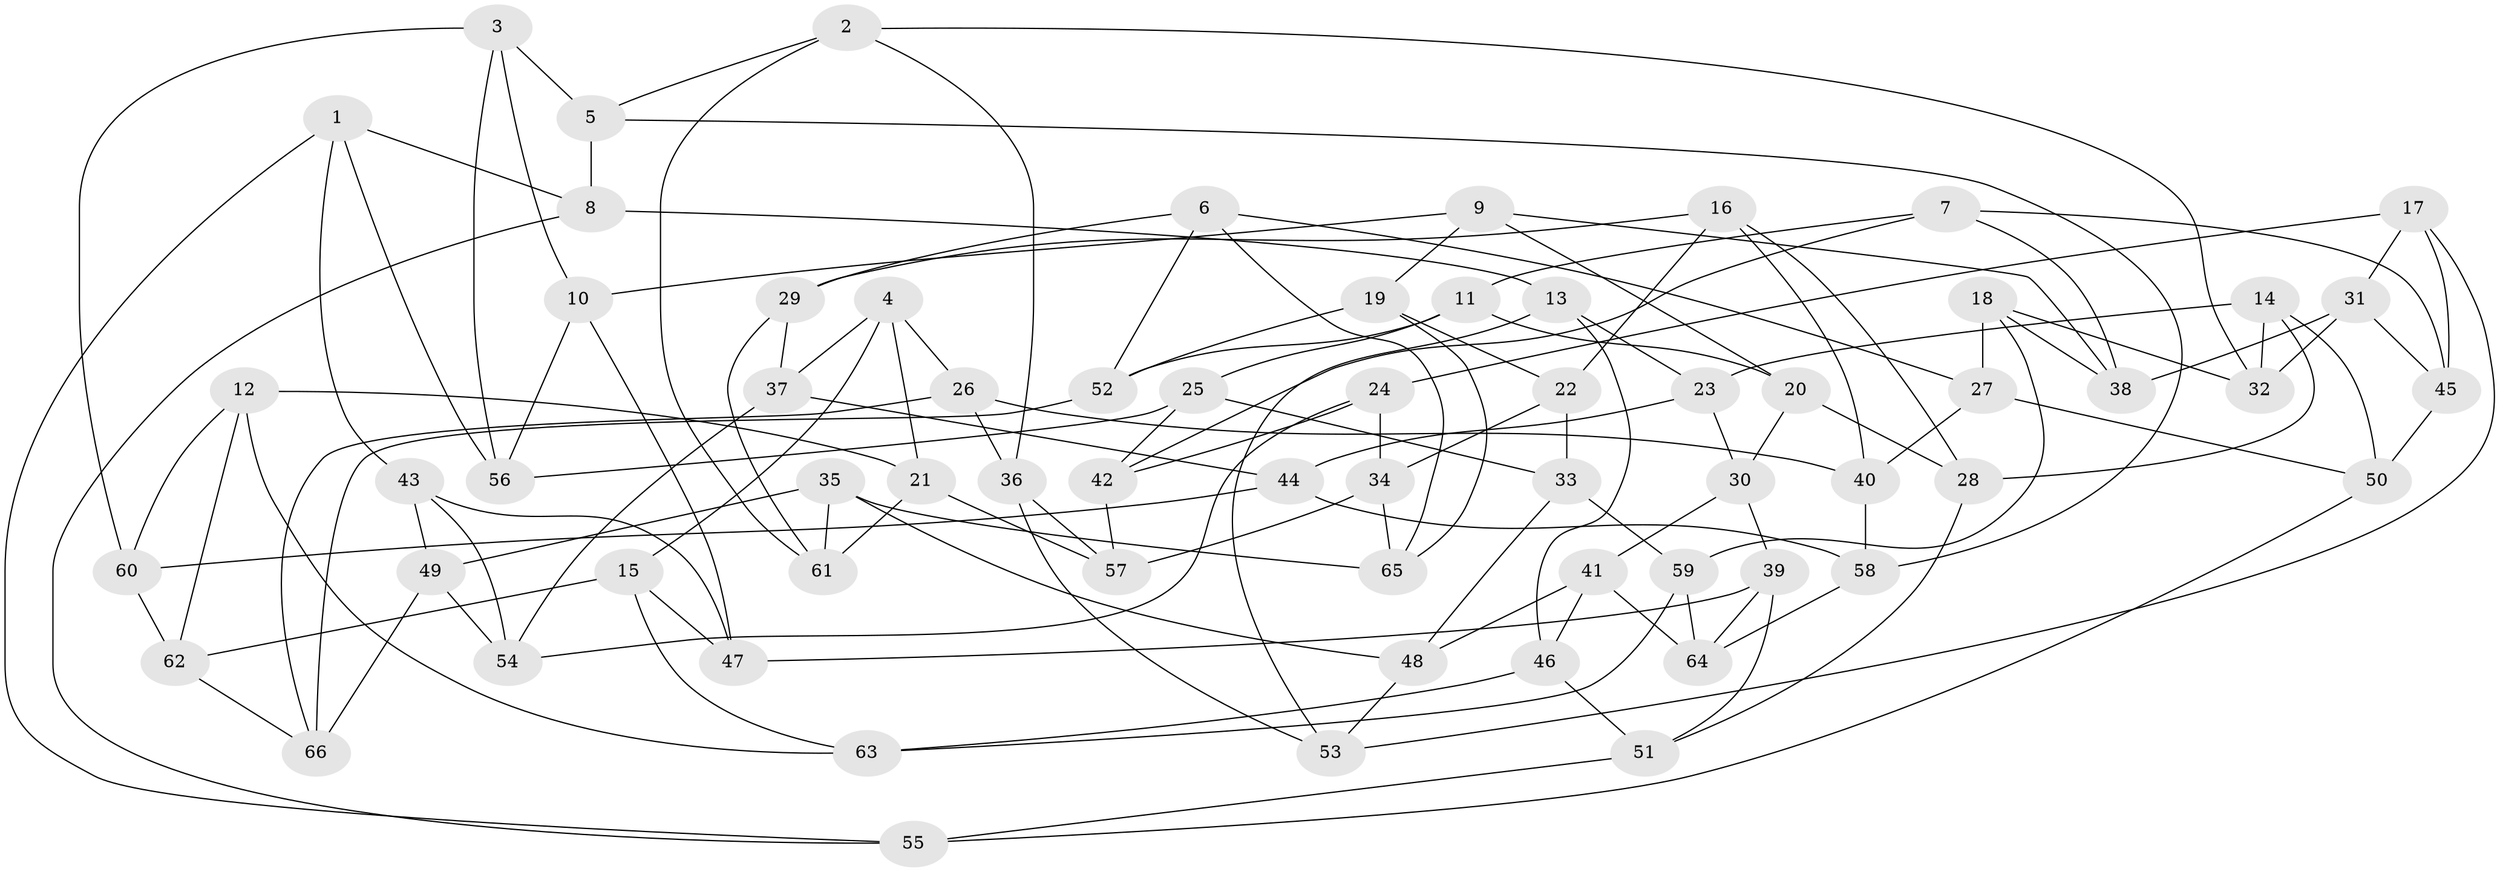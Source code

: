 // coarse degree distribution, {5: 0.15384615384615385, 6: 0.5384615384615384, 4: 0.2564102564102564, 3: 0.05128205128205128}
// Generated by graph-tools (version 1.1) at 2025/42/03/06/25 10:42:24]
// undirected, 66 vertices, 132 edges
graph export_dot {
graph [start="1"]
  node [color=gray90,style=filled];
  1;
  2;
  3;
  4;
  5;
  6;
  7;
  8;
  9;
  10;
  11;
  12;
  13;
  14;
  15;
  16;
  17;
  18;
  19;
  20;
  21;
  22;
  23;
  24;
  25;
  26;
  27;
  28;
  29;
  30;
  31;
  32;
  33;
  34;
  35;
  36;
  37;
  38;
  39;
  40;
  41;
  42;
  43;
  44;
  45;
  46;
  47;
  48;
  49;
  50;
  51;
  52;
  53;
  54;
  55;
  56;
  57;
  58;
  59;
  60;
  61;
  62;
  63;
  64;
  65;
  66;
  1 -- 8;
  1 -- 43;
  1 -- 55;
  1 -- 56;
  2 -- 36;
  2 -- 32;
  2 -- 61;
  2 -- 5;
  3 -- 60;
  3 -- 10;
  3 -- 56;
  3 -- 5;
  4 -- 21;
  4 -- 37;
  4 -- 15;
  4 -- 26;
  5 -- 8;
  5 -- 58;
  6 -- 29;
  6 -- 52;
  6 -- 65;
  6 -- 27;
  7 -- 42;
  7 -- 45;
  7 -- 38;
  7 -- 11;
  8 -- 55;
  8 -- 13;
  9 -- 38;
  9 -- 20;
  9 -- 19;
  9 -- 10;
  10 -- 56;
  10 -- 47;
  11 -- 52;
  11 -- 20;
  11 -- 25;
  12 -- 21;
  12 -- 62;
  12 -- 63;
  12 -- 60;
  13 -- 53;
  13 -- 23;
  13 -- 46;
  14 -- 32;
  14 -- 28;
  14 -- 23;
  14 -- 50;
  15 -- 62;
  15 -- 63;
  15 -- 47;
  16 -- 22;
  16 -- 29;
  16 -- 40;
  16 -- 28;
  17 -- 24;
  17 -- 53;
  17 -- 45;
  17 -- 31;
  18 -- 32;
  18 -- 38;
  18 -- 27;
  18 -- 59;
  19 -- 65;
  19 -- 52;
  19 -- 22;
  20 -- 28;
  20 -- 30;
  21 -- 61;
  21 -- 57;
  22 -- 34;
  22 -- 33;
  23 -- 44;
  23 -- 30;
  24 -- 34;
  24 -- 54;
  24 -- 42;
  25 -- 33;
  25 -- 56;
  25 -- 42;
  26 -- 36;
  26 -- 66;
  26 -- 40;
  27 -- 50;
  27 -- 40;
  28 -- 51;
  29 -- 61;
  29 -- 37;
  30 -- 41;
  30 -- 39;
  31 -- 32;
  31 -- 45;
  31 -- 38;
  33 -- 59;
  33 -- 48;
  34 -- 65;
  34 -- 57;
  35 -- 48;
  35 -- 65;
  35 -- 61;
  35 -- 49;
  36 -- 57;
  36 -- 53;
  37 -- 54;
  37 -- 44;
  39 -- 51;
  39 -- 47;
  39 -- 64;
  40 -- 58;
  41 -- 48;
  41 -- 64;
  41 -- 46;
  42 -- 57;
  43 -- 49;
  43 -- 54;
  43 -- 47;
  44 -- 60;
  44 -- 58;
  45 -- 50;
  46 -- 51;
  46 -- 63;
  48 -- 53;
  49 -- 66;
  49 -- 54;
  50 -- 55;
  51 -- 55;
  52 -- 66;
  58 -- 64;
  59 -- 63;
  59 -- 64;
  60 -- 62;
  62 -- 66;
}
